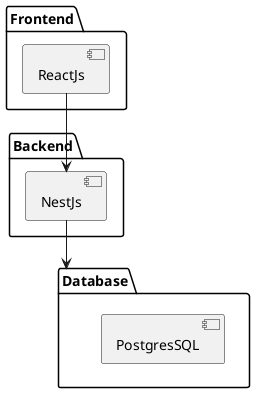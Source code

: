 @startuml

skinparam component {
    BackgroundColor<<layerTop>> LightBlue
    BackgroundColor<<layerMiddle>> LightGreen
    BackgroundColor<<layerBottom>> LightYellow
}

package "Frontend" {
    [ReactJs] as UI
}

package "Backend" {
    [NestJs] as NestJs
}

package "Database" {
    [PostgresSQL] as DB
}

UI --> NestJs
NestJs --> Database

@enduml